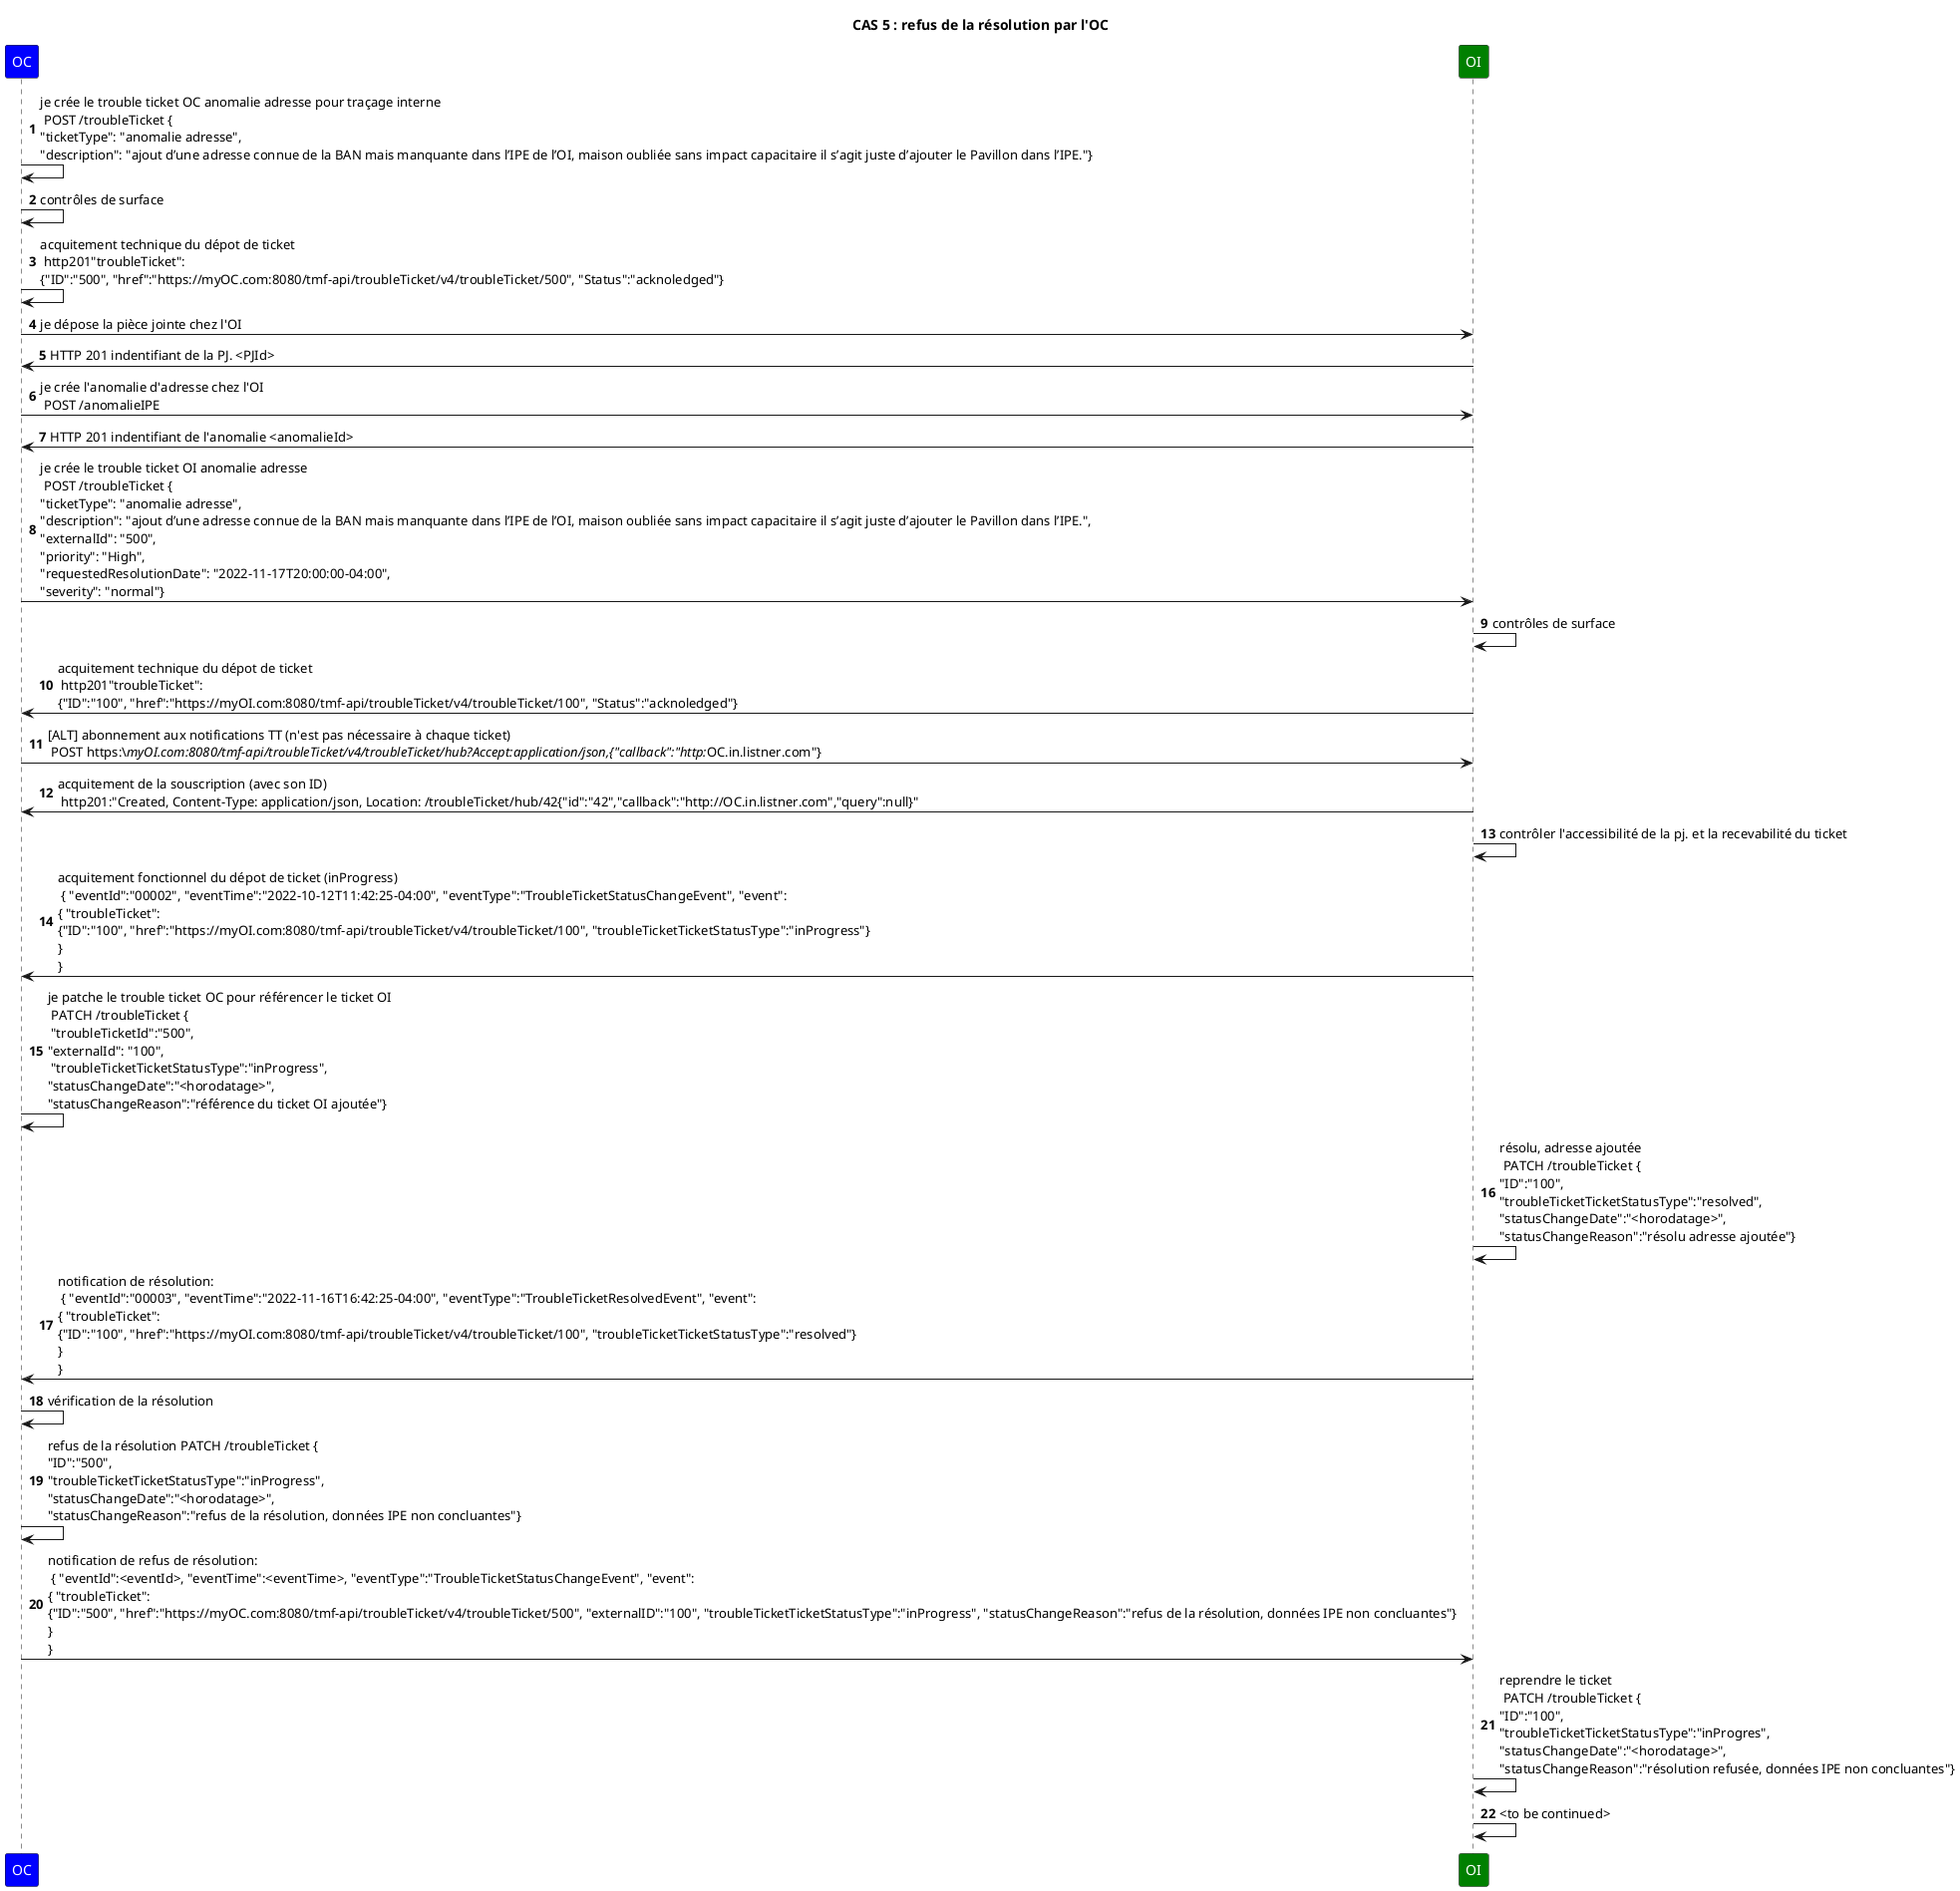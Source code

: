 @startuml

skinparam ParticipantFontColor automatic

title: CAS 5 : refus de la résolution par l'OC

autonumber

participant OC #Blue
participant OI #Green


OC->OC: je crée le trouble ticket OC anomalie adresse pour traçage interne \n POST /troubleTicket {\n"ticketType": "anomalie adresse",\n"description": "ajout d’une adresse connue de la BAN mais manquante dans l’IPE de l’OI, maison oubliée sans impact capacitaire il s’agit juste d’ajouter le Pavillon dans l’IPE."}
OC->OC: contrôles de surface
OC->OC: acquitement technique du dépot de ticket \n http201"troubleTicket": \n{"ID":"500", "href":"https://myOC.com:8080/tmf-api/troubleTicket/v4/troubleTicket/500", "Status":"acknoledged"}

OC->OI: je dépose la pièce jointe chez l'OI
OI->OC: HTTP 201 indentifiant de la PJ. <PJId>
OC->OI: je crée l'anomalie d'adresse chez l'OI \n POST /anomalieIPE
OI->OC: HTTP 201 indentifiant de l'anomalie <anomalieId>


OC->OI: je crée le trouble ticket OI anomalie adresse \n POST /troubleTicket {\n"ticketType": "anomalie adresse",\n"description": "ajout d’une adresse connue de la BAN mais manquante dans l’IPE de l’OI, maison oubliée sans impact capacitaire il s’agit juste d’ajouter le Pavillon dans l’IPE.",\n"externalId": "500",\n"priority": "High",\n"requestedResolutionDate": "2022-11-17T20:00:00-04:00",\n"severity": "normal"}

OI->OI: contrôles de surface

OI->OC: acquitement technique du dépot de ticket \n http201"troubleTicket": \n{"ID":"100", "href":"https://myOI.com:8080/tmf-api/troubleTicket/v4/troubleTicket/100", "Status":"acknoledged"}


OC->OI: [ALT] abonnement aux notifications TT (n'est pas nécessaire à chaque ticket) \n POST https:\//myOI.com:8080/tmf-api/troubleTicket/v4/troubleTicket/hub?Accept:application/json,{"callback":"http://OC.in.listner.com"}

OI->OC: acquitement de la souscription (avec son ID) \n http201:"Created, Content-Type: application/json, Location: /troubleTicket/hub/42{"id":"42","callback":"http://OC.in.listner.com","query":null}"


OI->OI: contrôler l'accessibilité de la pj. et la recevabilité du ticket

OI->OC: acquitement fonctionnel du dépot de ticket (inProgress) \n { "eventId":"00002", "eventTime":"2022-10-12T11:42:25-04:00", "eventType":"TroubleTicketStatusChangeEvent", "event": \n{ "troubleTicket": \n{"ID":"100", "href":"https://myOI.com:8080/tmf-api/troubleTicket/v4/troubleTicket/100", "troubleTicketTicketStatusType":"inProgress"}\n} \n}

OC->OC: je patche le trouble ticket OC pour référencer le ticket OI \n PATCH /troubleTicket {\n "troubleTicketId":"500",\n"externalId": "100",\n "troubleTicketTicketStatusType":"inProgress",\n"statusChangeDate":"<horodatage>",\n"statusChangeReason":"référence du ticket OI ajoutée"}

OI->OI: résolu, adresse ajoutée \n PATCH /troubleTicket {\n"ID":"100",\n"troubleTicketTicketStatusType":"resolved",\n"statusChangeDate":"<horodatage>",\n"statusChangeReason":"résolu adresse ajoutée"}

OI->OC: notification de résolution: \n { "eventId":"00003", "eventTime":"2022-11-16T16:42:25-04:00", "eventType":"TroubleTicketResolvedEvent", "event": \n{ "troubleTicket": \n{"ID":"100", "href":"https://myOI.com:8080/tmf-api/troubleTicket/v4/troubleTicket/100", "troubleTicketTicketStatusType":"resolved"}\n} \n}

OC->OC: vérification de la résolution

OC->OC: refus de la résolution PATCH /troubleTicket {\n"ID":"500",\n"troubleTicketTicketStatusType":"inProgress",\n"statusChangeDate":"<horodatage>",\n"statusChangeReason":"refus de la résolution, données IPE non concluantes"}

OC->OI: notification de refus de résolution: \n { "eventId":<eventId>, "eventTime":<eventTime>, "eventType":"TroubleTicketStatusChangeEvent", "event": \n{ "troubleTicket": \n{"ID":"500", "href":"https://myOC.com:8080/tmf-api/troubleTicket/v4/troubleTicket/500", "externalID":"100", "troubleTicketTicketStatusType":"inProgress", "statusChangeReason":"refus de la résolution, données IPE non concluantes"}\n} \n}


OI->OI: reprendre le ticket \n PATCH /troubleTicket {\n"ID":"100",\n"troubleTicketTicketStatusType":"inProgres",\n"statusChangeDate":"<horodatage>",\n"statusChangeReason":"résolution refusée, données IPE non concluantes"}

OI->OI: <to be continued>

@enduml





